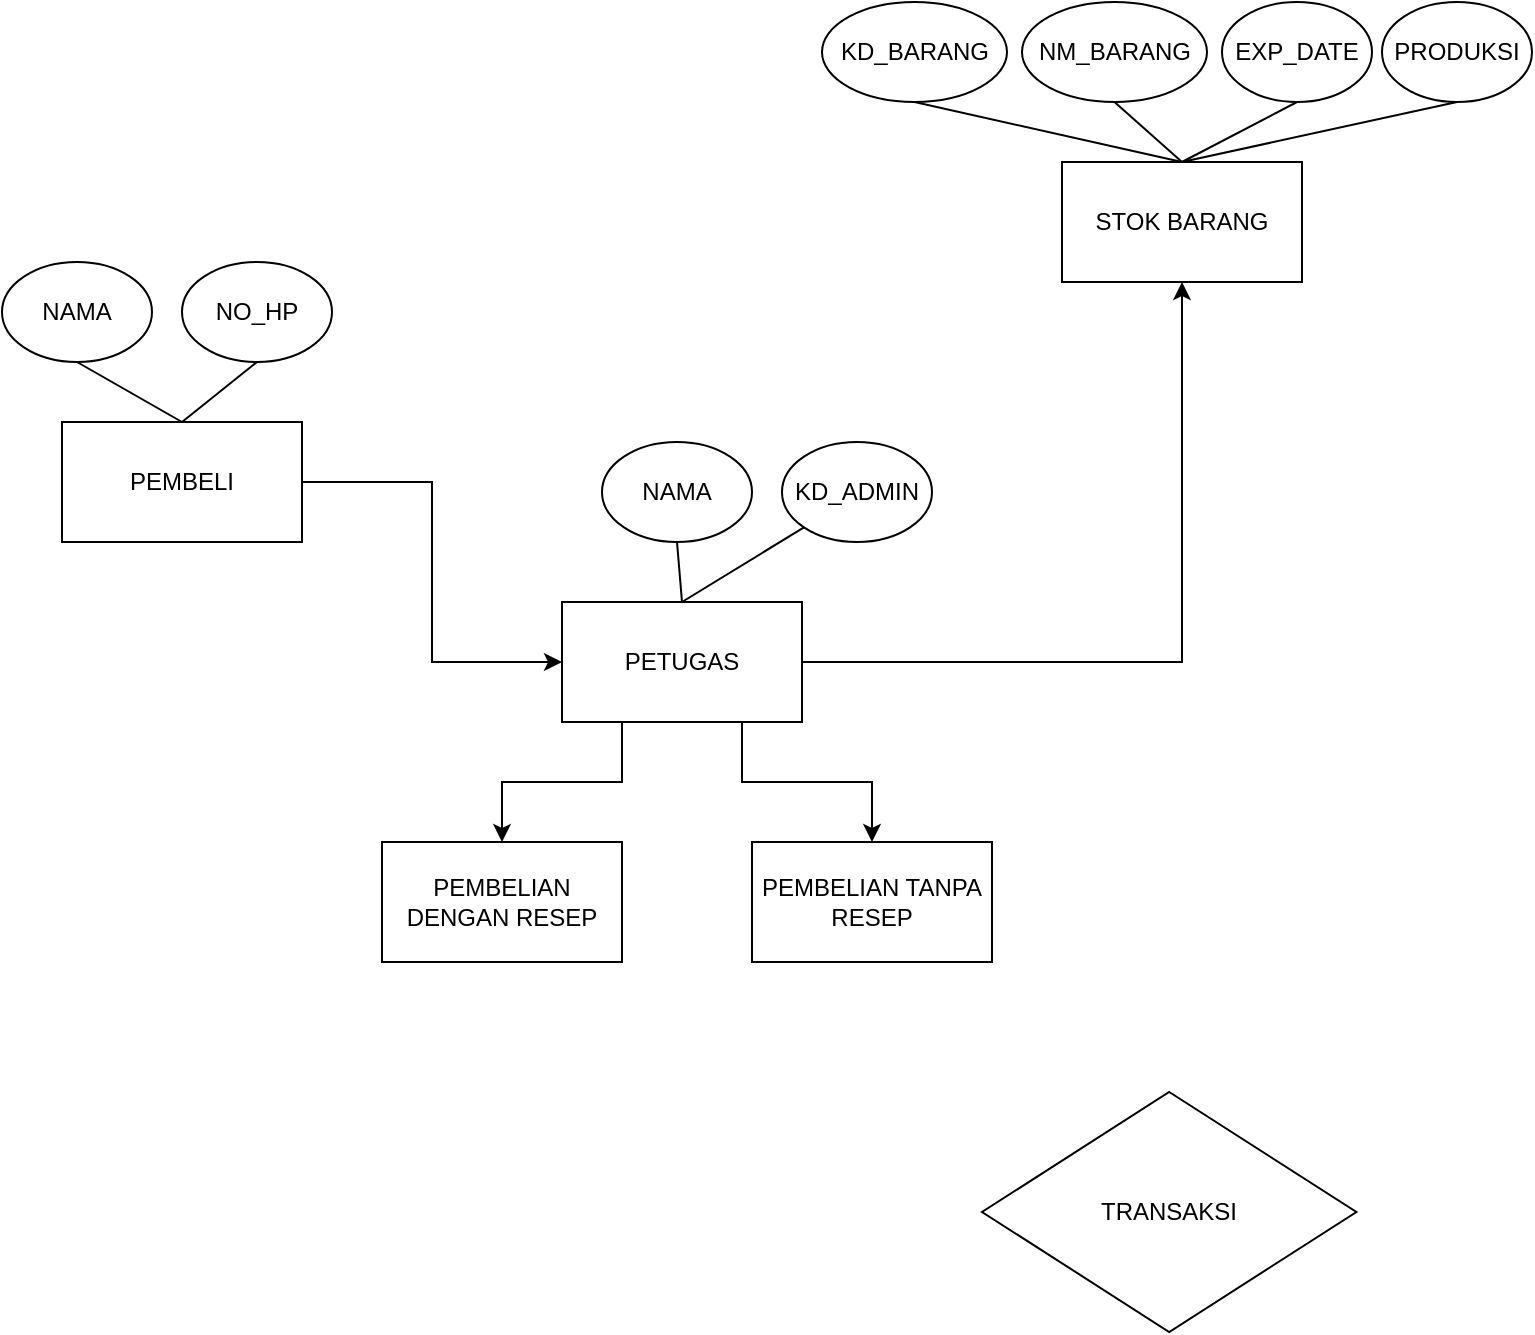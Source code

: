 <mxfile version="20.5.3" type="github">
  <diagram id="VXs8NTKxrGi_QNpOC6y9" name="Halaman-1">
    <mxGraphModel dx="1730" dy="898" grid="1" gridSize="10" guides="1" tooltips="1" connect="1" arrows="1" fold="1" page="1" pageScale="1" pageWidth="827" pageHeight="1169" math="0" shadow="0">
      <root>
        <mxCell id="0" />
        <mxCell id="1" parent="0" />
        <mxCell id="R0c0Dop_Krn-mjsYTwvE-38" style="edgeStyle=orthogonalEdgeStyle;rounded=0;orthogonalLoop=1;jettySize=auto;html=1;exitX=1;exitY=0.5;exitDx=0;exitDy=0;entryX=0;entryY=0.5;entryDx=0;entryDy=0;" edge="1" parent="1" source="R0c0Dop_Krn-mjsYTwvE-26" target="R0c0Dop_Krn-mjsYTwvE-33">
          <mxGeometry relative="1" as="geometry" />
        </mxCell>
        <mxCell id="R0c0Dop_Krn-mjsYTwvE-26" value="PEMBELI" style="rounded=0;whiteSpace=wrap;html=1;" vertex="1" parent="1">
          <mxGeometry x="80" y="250" width="120" height="60" as="geometry" />
        </mxCell>
        <mxCell id="R0c0Dop_Krn-mjsYTwvE-27" value="NO_HP" style="ellipse;whiteSpace=wrap;html=1;" vertex="1" parent="1">
          <mxGeometry x="140" y="170" width="75" height="50" as="geometry" />
        </mxCell>
        <mxCell id="R0c0Dop_Krn-mjsYTwvE-28" value="NAMA" style="ellipse;whiteSpace=wrap;html=1;" vertex="1" parent="1">
          <mxGeometry x="50" y="170" width="75" height="50" as="geometry" />
        </mxCell>
        <mxCell id="R0c0Dop_Krn-mjsYTwvE-29" value="" style="endArrow=none;html=1;rounded=0;entryX=0.5;entryY=1;entryDx=0;entryDy=0;exitX=0.5;exitY=0;exitDx=0;exitDy=0;" edge="1" parent="1" source="R0c0Dop_Krn-mjsYTwvE-26" target="R0c0Dop_Krn-mjsYTwvE-27">
          <mxGeometry width="50" height="50" relative="1" as="geometry">
            <mxPoint x="390" y="560" as="sourcePoint" />
            <mxPoint x="440" y="510" as="targetPoint" />
          </mxGeometry>
        </mxCell>
        <mxCell id="R0c0Dop_Krn-mjsYTwvE-32" value="" style="endArrow=none;html=1;rounded=0;entryX=0.5;entryY=1;entryDx=0;entryDy=0;exitX=0.5;exitY=0;exitDx=0;exitDy=0;" edge="1" parent="1" source="R0c0Dop_Krn-mjsYTwvE-26" target="R0c0Dop_Krn-mjsYTwvE-28">
          <mxGeometry width="50" height="50" relative="1" as="geometry">
            <mxPoint x="390" y="560" as="sourcePoint" />
            <mxPoint x="440" y="510" as="targetPoint" />
          </mxGeometry>
        </mxCell>
        <mxCell id="R0c0Dop_Krn-mjsYTwvE-50" style="edgeStyle=orthogonalEdgeStyle;rounded=0;orthogonalLoop=1;jettySize=auto;html=1;exitX=1;exitY=0.5;exitDx=0;exitDy=0;entryX=0.5;entryY=1;entryDx=0;entryDy=0;" edge="1" parent="1" source="R0c0Dop_Krn-mjsYTwvE-33" target="R0c0Dop_Krn-mjsYTwvE-39">
          <mxGeometry relative="1" as="geometry" />
        </mxCell>
        <mxCell id="R0c0Dop_Krn-mjsYTwvE-54" style="edgeStyle=orthogonalEdgeStyle;rounded=0;orthogonalLoop=1;jettySize=auto;html=1;exitX=0.25;exitY=1;exitDx=0;exitDy=0;entryX=0.5;entryY=0;entryDx=0;entryDy=0;" edge="1" parent="1" source="R0c0Dop_Krn-mjsYTwvE-33" target="R0c0Dop_Krn-mjsYTwvE-51">
          <mxGeometry relative="1" as="geometry" />
        </mxCell>
        <mxCell id="R0c0Dop_Krn-mjsYTwvE-56" style="edgeStyle=orthogonalEdgeStyle;rounded=0;orthogonalLoop=1;jettySize=auto;html=1;exitX=0.75;exitY=1;exitDx=0;exitDy=0;entryX=0.5;entryY=0;entryDx=0;entryDy=0;" edge="1" parent="1" source="R0c0Dop_Krn-mjsYTwvE-33" target="R0c0Dop_Krn-mjsYTwvE-52">
          <mxGeometry relative="1" as="geometry" />
        </mxCell>
        <mxCell id="R0c0Dop_Krn-mjsYTwvE-33" value="PETUGAS" style="rounded=0;whiteSpace=wrap;html=1;" vertex="1" parent="1">
          <mxGeometry x="330" y="340" width="120" height="60" as="geometry" />
        </mxCell>
        <mxCell id="R0c0Dop_Krn-mjsYTwvE-34" value="KD_ADMIN" style="ellipse;whiteSpace=wrap;html=1;" vertex="1" parent="1">
          <mxGeometry x="440" y="260" width="75" height="50" as="geometry" />
        </mxCell>
        <mxCell id="R0c0Dop_Krn-mjsYTwvE-35" value="NAMA" style="ellipse;whiteSpace=wrap;html=1;" vertex="1" parent="1">
          <mxGeometry x="350" y="260" width="75" height="50" as="geometry" />
        </mxCell>
        <mxCell id="R0c0Dop_Krn-mjsYTwvE-36" value="" style="endArrow=none;html=1;rounded=0;entryX=0.5;entryY=1;entryDx=0;entryDy=0;exitX=0.5;exitY=0;exitDx=0;exitDy=0;" edge="1" parent="1" source="R0c0Dop_Krn-mjsYTwvE-33" target="R0c0Dop_Krn-mjsYTwvE-35">
          <mxGeometry width="50" height="50" relative="1" as="geometry">
            <mxPoint x="150" y="260" as="sourcePoint" />
            <mxPoint x="97.5" y="230" as="targetPoint" />
          </mxGeometry>
        </mxCell>
        <mxCell id="R0c0Dop_Krn-mjsYTwvE-37" value="" style="endArrow=none;html=1;rounded=0;entryX=0;entryY=1;entryDx=0;entryDy=0;exitX=0.5;exitY=0;exitDx=0;exitDy=0;" edge="1" parent="1" source="R0c0Dop_Krn-mjsYTwvE-33" target="R0c0Dop_Krn-mjsYTwvE-34">
          <mxGeometry width="50" height="50" relative="1" as="geometry">
            <mxPoint x="400" y="350" as="sourcePoint" />
            <mxPoint x="397.5" y="320" as="targetPoint" />
          </mxGeometry>
        </mxCell>
        <mxCell id="R0c0Dop_Krn-mjsYTwvE-39" value="STOK BARANG" style="rounded=0;whiteSpace=wrap;html=1;" vertex="1" parent="1">
          <mxGeometry x="580" y="120" width="120" height="60" as="geometry" />
        </mxCell>
        <mxCell id="R0c0Dop_Krn-mjsYTwvE-40" value="NM_BARANG" style="ellipse;whiteSpace=wrap;html=1;" vertex="1" parent="1">
          <mxGeometry x="560" y="40" width="92.5" height="50" as="geometry" />
        </mxCell>
        <mxCell id="R0c0Dop_Krn-mjsYTwvE-41" value="KD_BARANG" style="ellipse;whiteSpace=wrap;html=1;" vertex="1" parent="1">
          <mxGeometry x="460" y="40" width="92.5" height="50" as="geometry" />
        </mxCell>
        <mxCell id="R0c0Dop_Krn-mjsYTwvE-42" value="EXP_DATE" style="ellipse;whiteSpace=wrap;html=1;" vertex="1" parent="1">
          <mxGeometry x="660" y="40" width="75" height="50" as="geometry" />
        </mxCell>
        <mxCell id="R0c0Dop_Krn-mjsYTwvE-43" value="PRODUKSI" style="ellipse;whiteSpace=wrap;html=1;" vertex="1" parent="1">
          <mxGeometry x="740" y="40" width="75" height="50" as="geometry" />
        </mxCell>
        <mxCell id="R0c0Dop_Krn-mjsYTwvE-44" value="" style="endArrow=none;html=1;rounded=0;entryX=0.5;entryY=1;entryDx=0;entryDy=0;exitX=0.5;exitY=0;exitDx=0;exitDy=0;" edge="1" parent="1" source="R0c0Dop_Krn-mjsYTwvE-39" target="R0c0Dop_Krn-mjsYTwvE-41">
          <mxGeometry width="50" height="50" relative="1" as="geometry">
            <mxPoint x="390" y="430" as="sourcePoint" />
            <mxPoint x="440" y="380" as="targetPoint" />
          </mxGeometry>
        </mxCell>
        <mxCell id="R0c0Dop_Krn-mjsYTwvE-45" value="" style="endArrow=none;html=1;rounded=0;entryX=0.5;entryY=1;entryDx=0;entryDy=0;exitX=0.5;exitY=0;exitDx=0;exitDy=0;" edge="1" parent="1" source="R0c0Dop_Krn-mjsYTwvE-39" target="R0c0Dop_Krn-mjsYTwvE-40">
          <mxGeometry width="50" height="50" relative="1" as="geometry">
            <mxPoint x="650" y="130" as="sourcePoint" />
            <mxPoint x="596.25" y="100" as="targetPoint" />
          </mxGeometry>
        </mxCell>
        <mxCell id="R0c0Dop_Krn-mjsYTwvE-46" value="" style="endArrow=none;html=1;rounded=0;entryX=0.5;entryY=1;entryDx=0;entryDy=0;exitX=0.5;exitY=0;exitDx=0;exitDy=0;" edge="1" parent="1" source="R0c0Dop_Krn-mjsYTwvE-39" target="R0c0Dop_Krn-mjsYTwvE-42">
          <mxGeometry width="50" height="50" relative="1" as="geometry">
            <mxPoint x="650" y="130" as="sourcePoint" />
            <mxPoint x="703.75" y="100" as="targetPoint" />
          </mxGeometry>
        </mxCell>
        <mxCell id="R0c0Dop_Krn-mjsYTwvE-47" value="" style="endArrow=none;html=1;rounded=0;entryX=0.5;entryY=1;entryDx=0;entryDy=0;" edge="1" parent="1" target="R0c0Dop_Krn-mjsYTwvE-43">
          <mxGeometry width="50" height="50" relative="1" as="geometry">
            <mxPoint x="640" y="120" as="sourcePoint" />
            <mxPoint x="727.5" y="80" as="targetPoint" />
          </mxGeometry>
        </mxCell>
        <mxCell id="R0c0Dop_Krn-mjsYTwvE-49" value="TRANSAKSI" style="rhombus;whiteSpace=wrap;html=1;" vertex="1" parent="1">
          <mxGeometry x="540" y="585" width="187.2" height="120" as="geometry" />
        </mxCell>
        <mxCell id="R0c0Dop_Krn-mjsYTwvE-51" value="PEMBELIAN DENGAN RESEP" style="rounded=0;whiteSpace=wrap;html=1;" vertex="1" parent="1">
          <mxGeometry x="240" y="460" width="120" height="60" as="geometry" />
        </mxCell>
        <mxCell id="R0c0Dop_Krn-mjsYTwvE-52" value="PEMBELIAN TANPA RESEP" style="rounded=0;whiteSpace=wrap;html=1;" vertex="1" parent="1">
          <mxGeometry x="425" y="460" width="120" height="60" as="geometry" />
        </mxCell>
      </root>
    </mxGraphModel>
  </diagram>
</mxfile>
